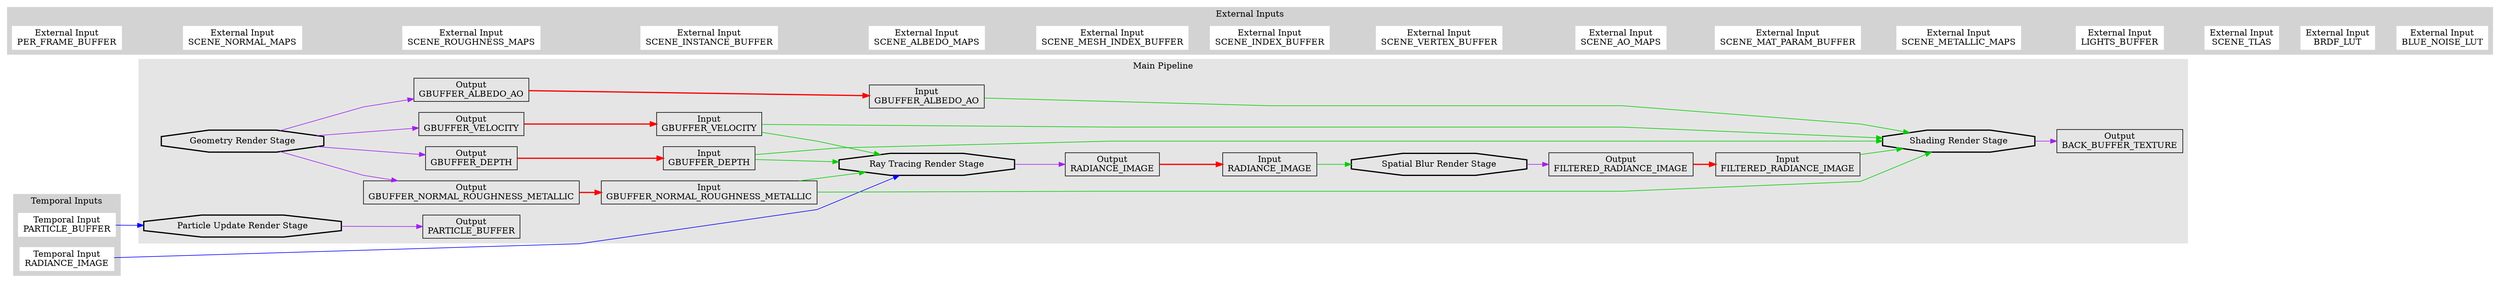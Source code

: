 digraph G {
	rankdir = LR;
	splines=polyline
	subgraph cluster0 {
		node [style=filled,color=white];
		style = filled;
		color = lightgrey;
		label = "Temporal Inputs";
		tia15 [shape=box,label="Temporal Input\nRADIANCE_IMAGE"];
		tia26 [shape=box,label="Temporal Input\nPARTICLE_BUFFER"];
	}
	subgraph cluster1 {
		node [style=filled,color=white];
		style = filled;
		color = lightgrey;
		label = "External Inputs";
		eia0 [shape=box,label="External Input\nPER_FRAME_BUFFER"];
		eia7 [shape=box,label="External Input\nSCENE_NORMAL_MAPS"];
		eia9 [shape=box,label="External Input\nSCENE_ROUGHNESS_MAPS"];
		eia4 [shape=box,label="External Input\nSCENE_INSTANCE_BUFFER"];
		eia6 [shape=box,label="External Input\nSCENE_ALBEDO_MAPS"];
		eia5 [shape=box,label="External Input\nSCENE_MESH_INDEX_BUFFER"];
		eia3 [shape=box,label="External Input\nSCENE_INDEX_BUFFER"];
		eia2 [shape=box,label="External Input\nSCENE_VERTEX_BUFFER"];
		eia8 [shape=box,label="External Input\nSCENE_AO_MAPS"];
		eia1 [shape=box,label="External Input\nSCENE_MAT_PARAM_BUFFER"];
		eia10 [shape=box,label="External Input\nSCENE_METALLIC_MAPS"];
		eia19 [shape=box,label="External Input\nLIGHTS_BUFFER"];
		eia20 [shape=box,label="External Input\nSCENE_TLAS"];
		eia21 [shape=box,label="External Input\nBRDF_LUT"];
		eia22 [shape=box,label="External Input\nBLUE_NOISE_LUT"];
	}
	subgraph cluster2 {
		style = filled;
		color = gray90;
		label = "Main Pipeline";
		rs0 [shape=octagon,style=bold,label="Geometry Render Stage"];
		rs4 [shape=octagon,style=bold,label="Shading Render Stage"];
		rs3 [shape=octagon,style=bold,label="Particle Update Render Stage"];
		rs2 [shape=octagon,style=bold,label="Spatial Blur Render Stage"];
		rs1 [shape=octagon,style=bold,label="Ray Tracing Render Stage"];
		ia29 [shape=box,label="Input\nGBUFFER_ALBEDO_AO"];
		ia24 [shape=box,label="Input\nRADIANCE_IMAGE"];
		ia18 [shape=box,label="Input\nGBUFFER_DEPTH"];
		ia17 [shape=box,label="Input\nGBUFFER_VELOCITY"];
		ia16 [shape=box,label="Input\nGBUFFER_NORMAL_ROUGHNESS_METALLIC"];
		ia28 [shape=box,label="Input\nFILTERED_RADIANCE_IMAGE"];
		oa23 [shape=box,label="Output\nRADIANCE_IMAGE"];
		oa14 [shape=box,label="Output\nGBUFFER_DEPTH"];
		oa13 [shape=box,label="Output\nGBUFFER_VELOCITY"];
		oa12 [shape=box,label="Output\nGBUFFER_NORMAL_ROUGHNESS_METALLIC"];
		oa11 [shape=box,label="Output\nGBUFFER_ALBEDO_AO"];
		oa27 [shape=box,label="Output\nPARTICLE_BUFFER"];
		oa25 [shape=box,label="Output\nFILTERED_RADIANCE_IMAGE"];
		oa30 [shape=box,label="Output\nBACK_BUFFER_TEXTURE"];
	}
	{ia28, ia29, ia16, ia17, ia18} -> rs4[color=green3];
	{tia26} -> rs3[color=blue];
	{ia24} -> rs2[color=green3];
	{ia16, ia17, ia18} -> rs1[color=green3];
	{tia15} -> rs1[color=blue];
	eia0 -> eia7 -> eia9 -> eia4 -> eia6 -> eia5 -> eia3 -> eia2 -> eia8 -> eia1 -> eia10 -> eia19 -> eia20 -> eia21 -> eia22[style=invis];
	rs1 -> oa23[color=purple];
	oa23 -> ia24[style=bold,color=red];
	rs0 -> oa14[color=purple];
	oa14 -> ia18[style=bold,color=red];
	rs0 -> oa13[color=purple];
	oa13 -> ia17[style=bold,color=red];
	rs0 -> oa12[color=purple];
	oa12 -> ia16[style=bold,color=red];
	rs0 -> oa11[color=purple];
	oa11 -> ia29[style=bold,color=red];
	rs3 -> oa27[color=purple];
	rs2 -> oa25[color=purple];
	oa25 -> ia28[style=bold,color=red];
	rs4 -> oa30[color=purple];
}